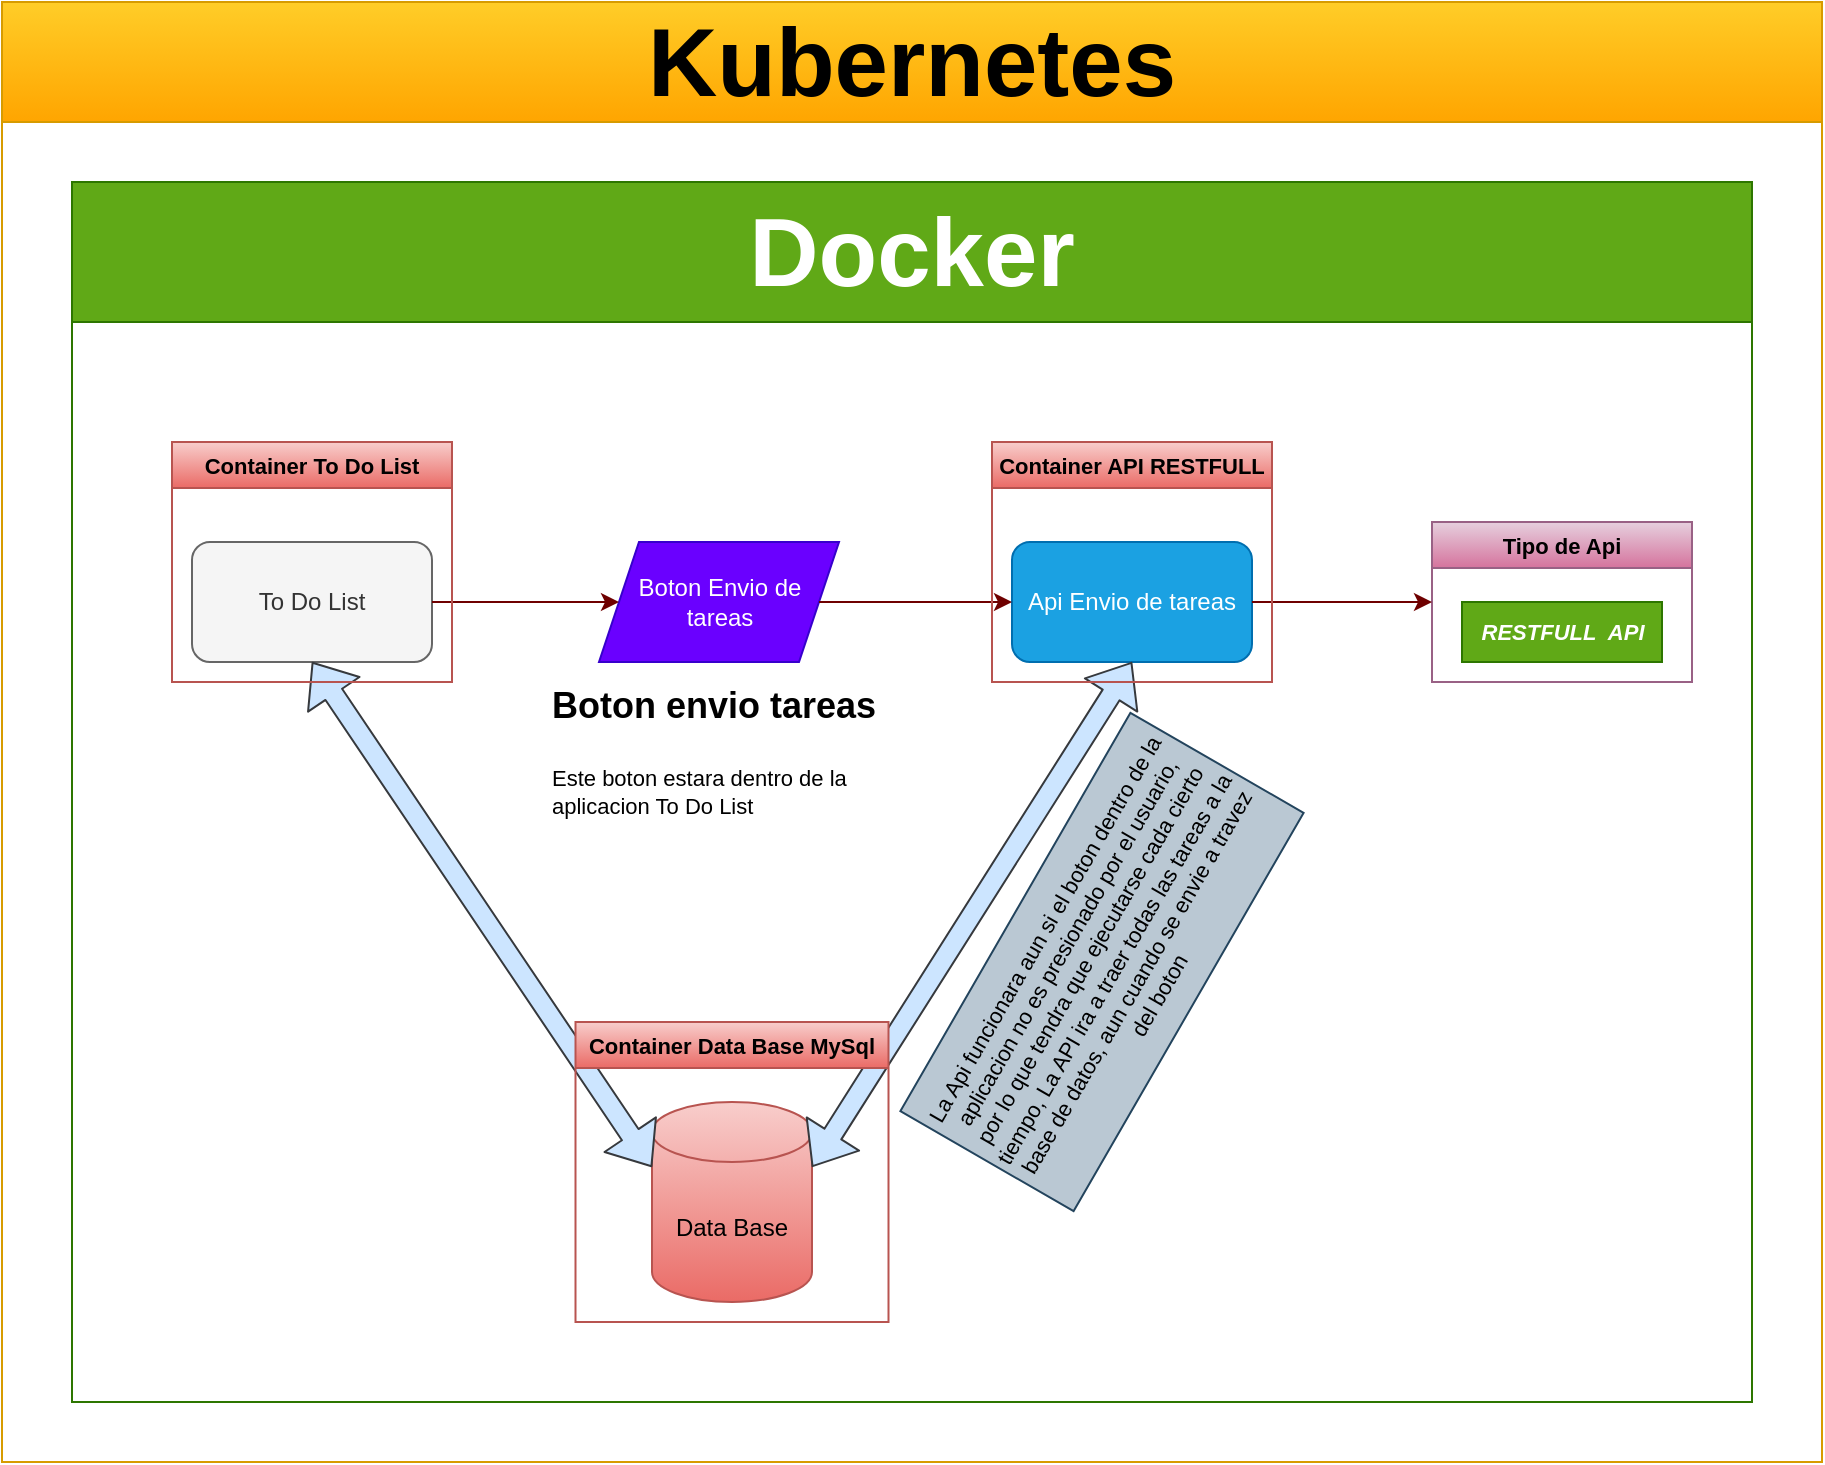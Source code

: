 <mxfile>
    <diagram id="xXk64WKc0dQuTw1yKZdw" name="Página-1">
        <mxGraphModel dx="903" dy="507" grid="1" gridSize="10" guides="1" tooltips="1" connect="1" arrows="1" fold="1" page="1" pageScale="1" pageWidth="1169" pageHeight="1654" background="none" math="0" shadow="0">
            <root>
                <mxCell id="0"/>
                <mxCell id="1" parent="0"/>
                <mxCell id="33" value="Kubernetes" style="swimlane;whiteSpace=wrap;html=1;fontSize=48;startSize=60;fillColor=#ffcd28;gradientColor=#ffa500;strokeColor=#d79b00;" parent="1" vertex="1">
                    <mxGeometry x="90" y="70" width="910" height="730" as="geometry"/>
                </mxCell>
                <mxCell id="2" value="To Do List" style="rounded=1;whiteSpace=wrap;html=1;fillColor=#f5f5f5;fontColor=#333333;strokeColor=#666666;" parent="33" vertex="1">
                    <mxGeometry x="95" y="270" width="120" height="60" as="geometry"/>
                </mxCell>
                <mxCell id="5" value="Data Base" style="shape=cylinder3;whiteSpace=wrap;html=1;boundedLbl=1;backgroundOutline=1;size=15;fillColor=#f8cecc;strokeColor=#b85450;gradientColor=#ea6b66;" parent="33" vertex="1">
                    <mxGeometry x="325" y="550" width="80" height="100" as="geometry"/>
                </mxCell>
                <mxCell id="6" value="" style="shape=flexArrow;endArrow=classic;startArrow=classic;html=1;entryX=0.5;entryY=1;entryDx=0;entryDy=0;exitX=0;exitY=0;exitDx=0;exitDy=32.5;exitPerimeter=0;fillColor=#cce5ff;strokeColor=#36393d;" parent="33" source="5" target="2" edge="1">
                    <mxGeometry width="100" height="100" relative="1" as="geometry">
                        <mxPoint x="335" y="590" as="sourcePoint"/>
                        <mxPoint x="465" y="450" as="targetPoint"/>
                    </mxGeometry>
                </mxCell>
                <mxCell id="7" value="Api Envio de tareas" style="rounded=1;whiteSpace=wrap;html=1;fillColor=#1ba1e2;fontColor=#ffffff;strokeColor=#006EAF;" parent="33" vertex="1">
                    <mxGeometry x="505" y="270" width="120" height="60" as="geometry"/>
                </mxCell>
                <mxCell id="8" value="" style="shape=flexArrow;endArrow=classic;startArrow=classic;html=1;entryX=0.5;entryY=1;entryDx=0;entryDy=0;exitX=1;exitY=0;exitDx=0;exitDy=32.5;exitPerimeter=0;fillColor=#cce5ff;strokeColor=#36393d;" parent="33" source="5" target="7" edge="1">
                    <mxGeometry width="100" height="100" relative="1" as="geometry">
                        <mxPoint x="755" y="590" as="sourcePoint"/>
                        <mxPoint x="575" y="330" as="targetPoint"/>
                    </mxGeometry>
                </mxCell>
                <mxCell id="9" value="Boton Envio de tareas" style="shape=parallelogram;perimeter=parallelogramPerimeter;whiteSpace=wrap;html=1;fixedSize=1;fillColor=#6a00ff;fontColor=#ffffff;strokeColor=#3700CC;" parent="33" vertex="1">
                    <mxGeometry x="298.5" y="270" width="120" height="60" as="geometry"/>
                </mxCell>
                <mxCell id="11" value="" style="endArrow=classic;html=1;exitX=1;exitY=0.5;exitDx=0;exitDy=0;fillColor=#a20025;strokeColor=#6F0000;" parent="33" source="2" target="9" edge="1">
                    <mxGeometry width="50" height="50" relative="1" as="geometry">
                        <mxPoint x="235" y="345" as="sourcePoint"/>
                        <mxPoint x="285" y="295" as="targetPoint"/>
                    </mxGeometry>
                </mxCell>
                <mxCell id="12" value="" style="endArrow=classic;html=1;entryX=0;entryY=0.5;entryDx=0;entryDy=0;exitX=1;exitY=0.5;exitDx=0;exitDy=0;fillColor=#a20025;strokeColor=#6F0000;" parent="33" source="9" target="7" edge="1">
                    <mxGeometry width="50" height="50" relative="1" as="geometry">
                        <mxPoint x="409.28" y="310" as="sourcePoint"/>
                        <mxPoint x="505.0" y="323.341" as="targetPoint"/>
                    </mxGeometry>
                </mxCell>
                <mxCell id="13" value="&lt;h1&gt;&lt;font style=&quot;font-size: 18px;&quot;&gt;Boton envio tareas&lt;/font&gt;&lt;/h1&gt;&lt;div&gt;&lt;font style=&quot;font-size: 11px;&quot;&gt;Este boton estara dentro de la aplicacion To Do List&lt;/font&gt;&lt;/div&gt;" style="text;html=1;strokeColor=none;fillColor=none;spacing=5;spacingTop=-20;whiteSpace=wrap;overflow=hidden;rounded=0;" parent="33" vertex="1">
                    <mxGeometry x="270" y="330" width="190" height="90" as="geometry"/>
                </mxCell>
                <mxCell id="15" value="La Api funcionara aun si el boton dentro de la aplicacion no es presionado por el usuario, por lo que tendra que ejecutarse cada cierto tiempo, La API ira a traer todas las tareas a la base de datos, aun cuando se envie a travez del boton" style="text;html=1;align=center;verticalAlign=middle;whiteSpace=wrap;rounded=0;fontSize=11;rotation=-60;fillColor=#bac8d3;strokeColor=#23445d;" parent="33" vertex="1">
                    <mxGeometry x="435" y="430" width="230" height="100" as="geometry"/>
                </mxCell>
                <mxCell id="17" value="Tipo de Api" style="swimlane;whiteSpace=wrap;html=1;fontSize=11;fillColor=#e6d0de;gradientColor=#d5739d;strokeColor=#996185;" parent="33" vertex="1">
                    <mxGeometry x="715" y="260" width="130" height="80" as="geometry"/>
                </mxCell>
                <mxCell id="18" value="&lt;b&gt;&lt;i&gt;RESTFULL&amp;nbsp; API&lt;/i&gt;&lt;/b&gt;" style="text;html=1;align=center;verticalAlign=middle;resizable=0;points=[];autosize=1;strokeColor=#2D7600;fillColor=#60a917;fontSize=11;fontColor=#ffffff;" parent="17" vertex="1">
                    <mxGeometry x="15" y="40" width="100" height="30" as="geometry"/>
                </mxCell>
                <mxCell id="20" value="" style="endArrow=classic;html=1;fontSize=11;entryX=0;entryY=0.5;entryDx=0;entryDy=0;exitX=1;exitY=0.5;exitDx=0;exitDy=0;fillColor=#a20025;strokeColor=#6F0000;" parent="33" source="7" target="17" edge="1">
                    <mxGeometry width="50" height="50" relative="1" as="geometry">
                        <mxPoint x="655" y="320" as="sourcePoint"/>
                        <mxPoint x="665" y="250" as="targetPoint"/>
                    </mxGeometry>
                </mxCell>
                <mxCell id="21" value="Container To Do List" style="swimlane;fontSize=11;fillColor=#f8cecc;gradientColor=#ea6b66;strokeColor=#b85450;" parent="33" vertex="1">
                    <mxGeometry x="85" y="220" width="140" height="120" as="geometry"/>
                </mxCell>
                <mxCell id="22" value="Container API RESTFULL" style="swimlane;fontSize=11;fillColor=#f8cecc;strokeColor=#b85450;gradientColor=#ea6b66;" parent="33" vertex="1">
                    <mxGeometry x="495" y="220" width="140" height="120" as="geometry"/>
                </mxCell>
                <mxCell id="23" value="Container Data Base MySql" style="swimlane;fontSize=11;fillColor=#f8cecc;gradientColor=#ea6b66;strokeColor=#b85450;" parent="33" vertex="1">
                    <mxGeometry x="286.75" y="510" width="156.5" height="150" as="geometry"/>
                </mxCell>
                <mxCell id="31" value="Docker" style="swimlane;whiteSpace=wrap;html=1;fontSize=48;startSize=70;fillColor=#60a917;fontColor=#ffffff;strokeColor=#2D7600;" parent="33" vertex="1">
                    <mxGeometry x="35" y="90" width="840" height="610" as="geometry"/>
                </mxCell>
            </root>
        </mxGraphModel>
    </diagram>
</mxfile>